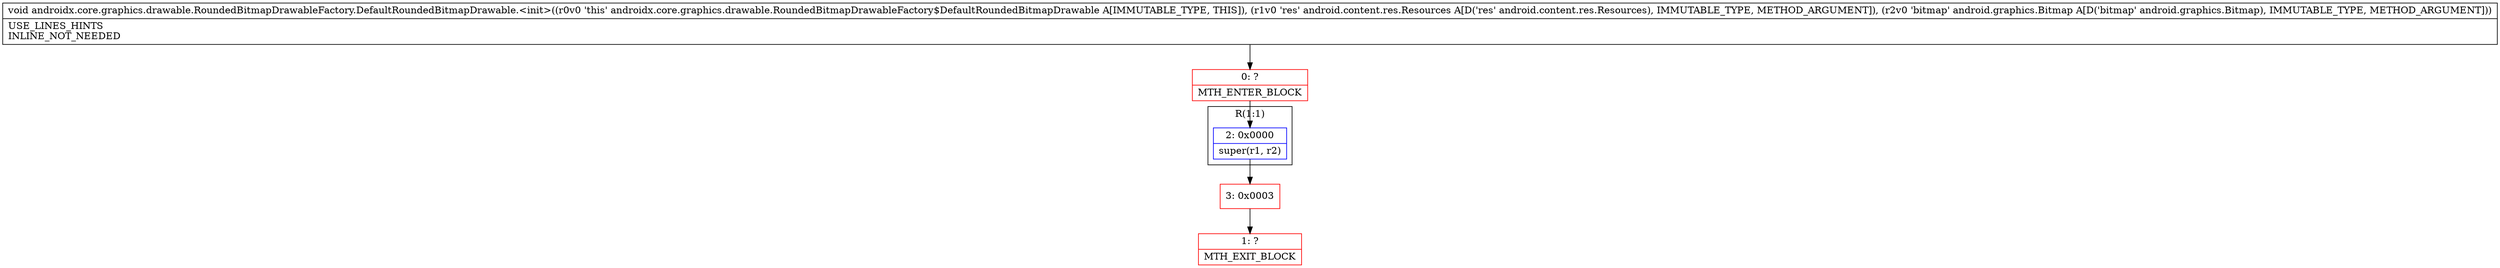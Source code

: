 digraph "CFG forandroidx.core.graphics.drawable.RoundedBitmapDrawableFactory.DefaultRoundedBitmapDrawable.\<init\>(Landroid\/content\/res\/Resources;Landroid\/graphics\/Bitmap;)V" {
subgraph cluster_Region_1866859097 {
label = "R(1:1)";
node [shape=record,color=blue];
Node_2 [shape=record,label="{2\:\ 0x0000|super(r1, r2)\l}"];
}
Node_0 [shape=record,color=red,label="{0\:\ ?|MTH_ENTER_BLOCK\l}"];
Node_3 [shape=record,color=red,label="{3\:\ 0x0003}"];
Node_1 [shape=record,color=red,label="{1\:\ ?|MTH_EXIT_BLOCK\l}"];
MethodNode[shape=record,label="{void androidx.core.graphics.drawable.RoundedBitmapDrawableFactory.DefaultRoundedBitmapDrawable.\<init\>((r0v0 'this' androidx.core.graphics.drawable.RoundedBitmapDrawableFactory$DefaultRoundedBitmapDrawable A[IMMUTABLE_TYPE, THIS]), (r1v0 'res' android.content.res.Resources A[D('res' android.content.res.Resources), IMMUTABLE_TYPE, METHOD_ARGUMENT]), (r2v0 'bitmap' android.graphics.Bitmap A[D('bitmap' android.graphics.Bitmap), IMMUTABLE_TYPE, METHOD_ARGUMENT]))  | USE_LINES_HINTS\lINLINE_NOT_NEEDED\l}"];
MethodNode -> Node_0;Node_2 -> Node_3;
Node_0 -> Node_2;
Node_3 -> Node_1;
}

